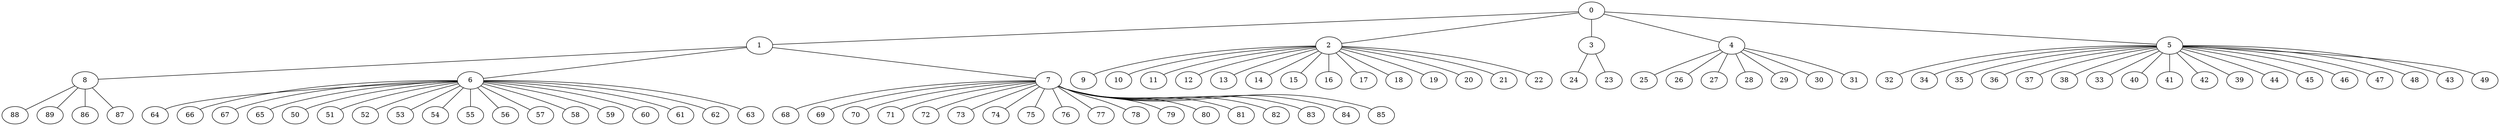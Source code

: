 
graph graphname {
    0 -- 1
0 -- 2
0 -- 3
0 -- 4
0 -- 5
1 -- 8
1 -- 6
1 -- 7
2 -- 9
2 -- 10
2 -- 11
2 -- 12
2 -- 13
2 -- 14
2 -- 15
2 -- 16
2 -- 17
2 -- 18
2 -- 19
2 -- 20
2 -- 21
2 -- 22
3 -- 24
3 -- 23
4 -- 25
4 -- 26
4 -- 27
4 -- 28
4 -- 29
4 -- 30
4 -- 31
5 -- 32
5 -- 34
5 -- 35
5 -- 36
5 -- 37
5 -- 38
5 -- 33
5 -- 40
5 -- 41
5 -- 42
5 -- 39
5 -- 44
5 -- 45
5 -- 46
5 -- 47
5 -- 48
5 -- 43
5 -- 49
6 -- 64
6 -- 66
6 -- 67
6 -- 65
6 -- 50
6 -- 51
6 -- 52
6 -- 53
6 -- 54
6 -- 55
6 -- 56
6 -- 57
6 -- 58
6 -- 59
6 -- 60
6 -- 61
6 -- 62
6 -- 63
7 -- 68
7 -- 69
7 -- 70
7 -- 71
7 -- 72
7 -- 73
7 -- 74
7 -- 75
7 -- 76
7 -- 77
7 -- 78
7 -- 79
7 -- 80
7 -- 81
7 -- 82
7 -- 83
7 -- 84
7 -- 85
8 -- 88
8 -- 89
8 -- 86
8 -- 87

}
